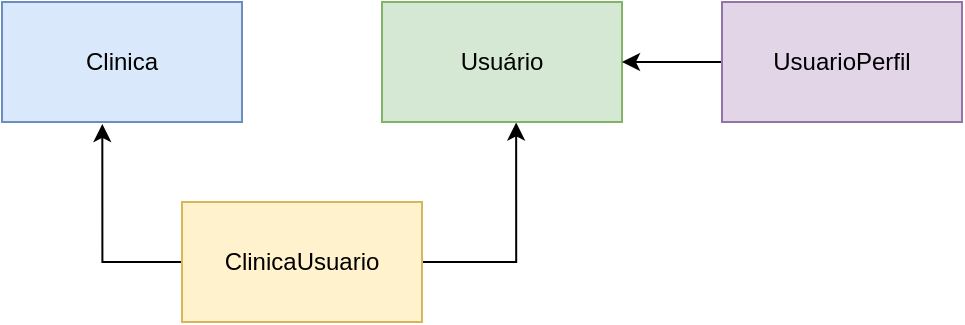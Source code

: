 <mxfile version="19.0.2" type="device"><diagram id="Ow_XFiyhao86841fRo84" name="Page-1"><mxGraphModel dx="1632" dy="899" grid="1" gridSize="10" guides="1" tooltips="1" connect="1" arrows="1" fold="1" page="1" pageScale="1" pageWidth="850" pageHeight="1100" math="0" shadow="0"><root><mxCell id="0"/><mxCell id="1" parent="0"/><mxCell id="-HyP5IT0MuZ9c4QVGYM3-37" value="Clinica" style="rounded=0;whiteSpace=wrap;html=1;fillColor=#dae8fc;strokeColor=#6c8ebf;" vertex="1" parent="1"><mxGeometry x="-40" y="370" width="120" height="60" as="geometry"/></mxCell><mxCell id="-HyP5IT0MuZ9c4QVGYM3-43" style="edgeStyle=orthogonalEdgeStyle;rounded=0;orthogonalLoop=1;jettySize=auto;html=1;entryX=0.418;entryY=1.016;entryDx=0;entryDy=0;entryPerimeter=0;" edge="1" parent="1" source="-HyP5IT0MuZ9c4QVGYM3-38" target="-HyP5IT0MuZ9c4QVGYM3-37"><mxGeometry relative="1" as="geometry"><Array as="points"><mxPoint x="10" y="500"/></Array></mxGeometry></mxCell><mxCell id="-HyP5IT0MuZ9c4QVGYM3-44" style="edgeStyle=orthogonalEdgeStyle;rounded=0;orthogonalLoop=1;jettySize=auto;html=1;entryX=0.559;entryY=1.004;entryDx=0;entryDy=0;entryPerimeter=0;" edge="1" parent="1" source="-HyP5IT0MuZ9c4QVGYM3-38" target="-HyP5IT0MuZ9c4QVGYM3-39"><mxGeometry relative="1" as="geometry"><Array as="points"><mxPoint x="217" y="500"/></Array></mxGeometry></mxCell><mxCell id="-HyP5IT0MuZ9c4QVGYM3-38" value="ClinicaUsuario" style="rounded=0;whiteSpace=wrap;html=1;fillColor=#fff2cc;strokeColor=#d6b656;" vertex="1" parent="1"><mxGeometry x="50" y="470" width="120" height="60" as="geometry"/></mxCell><mxCell id="-HyP5IT0MuZ9c4QVGYM3-39" value="Usuário" style="rounded=0;whiteSpace=wrap;html=1;fillColor=#d5e8d4;strokeColor=#82b366;" vertex="1" parent="1"><mxGeometry x="150" y="370" width="120" height="60" as="geometry"/></mxCell><mxCell id="-HyP5IT0MuZ9c4QVGYM3-50" style="edgeStyle=orthogonalEdgeStyle;rounded=0;orthogonalLoop=1;jettySize=auto;html=1;" edge="1" parent="1" source="-HyP5IT0MuZ9c4QVGYM3-45" target="-HyP5IT0MuZ9c4QVGYM3-39"><mxGeometry relative="1" as="geometry"/></mxCell><mxCell id="-HyP5IT0MuZ9c4QVGYM3-45" value="UsuarioPerfil" style="rounded=0;whiteSpace=wrap;html=1;fillColor=#e1d5e7;strokeColor=#9673a6;" vertex="1" parent="1"><mxGeometry x="320" y="370" width="120" height="60" as="geometry"/></mxCell></root></mxGraphModel></diagram></mxfile>